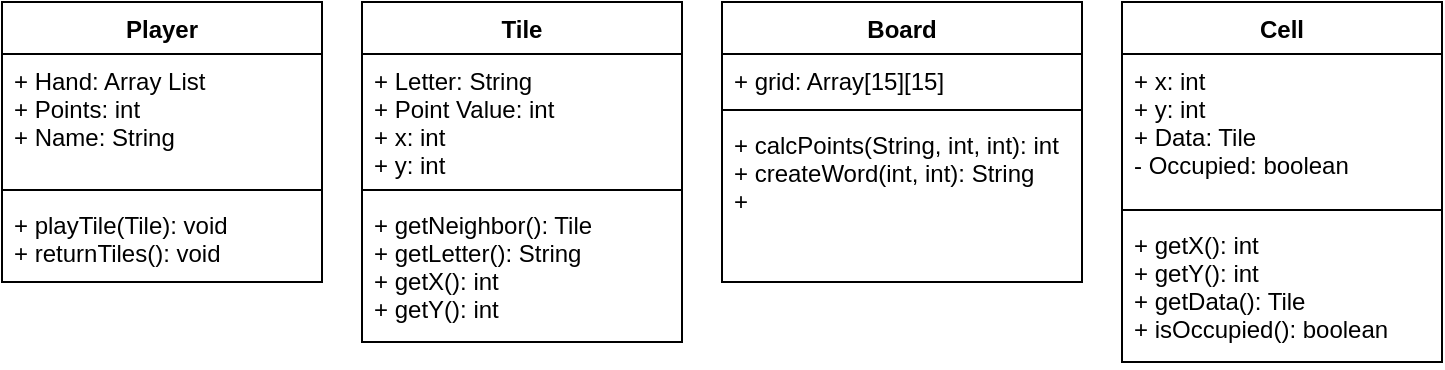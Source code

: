 <mxfile version="14.0.1" type="device"><diagram name="Page-1" id="c4acf3e9-155e-7222-9cf6-157b1a14988f"><mxGraphModel dx="1006" dy="685" grid="1" gridSize="10" guides="1" tooltips="1" connect="1" arrows="1" fold="1" page="1" pageScale="1" pageWidth="850" pageHeight="1100" background="#ffffff" math="0" shadow="0"><root><mxCell id="0"/><mxCell id="1" parent="0"/><mxCell id="rQnNsVCBE6B9wmveocbb-1" value="Player" style="swimlane;fontStyle=1;align=center;verticalAlign=top;childLayout=stackLayout;horizontal=1;startSize=26;horizontalStack=0;resizeParent=1;resizeParentMax=0;resizeLast=0;collapsible=1;marginBottom=0;" vertex="1" parent="1"><mxGeometry x="70" y="30" width="160" height="140" as="geometry"/></mxCell><mxCell id="rQnNsVCBE6B9wmveocbb-2" value="+ Hand: Array List&#10;+ Points: int&#10;+ Name: String" style="text;strokeColor=none;fillColor=none;align=left;verticalAlign=top;spacingLeft=4;spacingRight=4;overflow=hidden;rotatable=0;points=[[0,0.5],[1,0.5]];portConstraint=eastwest;" vertex="1" parent="rQnNsVCBE6B9wmveocbb-1"><mxGeometry y="26" width="160" height="64" as="geometry"/></mxCell><mxCell id="rQnNsVCBE6B9wmveocbb-3" value="" style="line;strokeWidth=1;fillColor=none;align=left;verticalAlign=middle;spacingTop=-1;spacingLeft=3;spacingRight=3;rotatable=0;labelPosition=right;points=[];portConstraint=eastwest;" vertex="1" parent="rQnNsVCBE6B9wmveocbb-1"><mxGeometry y="90" width="160" height="8" as="geometry"/></mxCell><mxCell id="rQnNsVCBE6B9wmveocbb-4" value="+ playTile(Tile): void&#10;+ returnTiles(): void&#10;" style="text;strokeColor=none;fillColor=none;align=left;verticalAlign=top;spacingLeft=4;spacingRight=4;overflow=hidden;rotatable=0;points=[[0,0.5],[1,0.5]];portConstraint=eastwest;" vertex="1" parent="rQnNsVCBE6B9wmveocbb-1"><mxGeometry y="98" width="160" height="42" as="geometry"/></mxCell><mxCell id="rQnNsVCBE6B9wmveocbb-5" value="Tile" style="swimlane;fontStyle=1;align=center;verticalAlign=top;childLayout=stackLayout;horizontal=1;startSize=26;horizontalStack=0;resizeParent=1;resizeParentMax=0;resizeLast=0;collapsible=1;marginBottom=0;" vertex="1" parent="1"><mxGeometry x="250" y="30" width="160" height="170" as="geometry"/></mxCell><mxCell id="rQnNsVCBE6B9wmveocbb-6" value="+ Letter: String&#10;+ Point Value: int&#10;+ x: int&#10;+ y: int" style="text;strokeColor=none;fillColor=none;align=left;verticalAlign=top;spacingLeft=4;spacingRight=4;overflow=hidden;rotatable=0;points=[[0,0.5],[1,0.5]];portConstraint=eastwest;" vertex="1" parent="rQnNsVCBE6B9wmveocbb-5"><mxGeometry y="26" width="160" height="64" as="geometry"/></mxCell><mxCell id="rQnNsVCBE6B9wmveocbb-7" value="" style="line;strokeWidth=1;fillColor=none;align=left;verticalAlign=middle;spacingTop=-1;spacingLeft=3;spacingRight=3;rotatable=0;labelPosition=right;points=[];portConstraint=eastwest;" vertex="1" parent="rQnNsVCBE6B9wmveocbb-5"><mxGeometry y="90" width="160" height="8" as="geometry"/></mxCell><mxCell id="rQnNsVCBE6B9wmveocbb-8" value="+ getNeighbor(): Tile&#10;+ getLetter(): String&#10;+ getX(): int&#10;+ getY(): int&#10;" style="text;strokeColor=none;fillColor=none;align=left;verticalAlign=top;spacingLeft=4;spacingRight=4;overflow=hidden;rotatable=0;points=[[0,0.5],[1,0.5]];portConstraint=eastwest;" vertex="1" parent="rQnNsVCBE6B9wmveocbb-5"><mxGeometry y="98" width="160" height="72" as="geometry"/></mxCell><mxCell id="rQnNsVCBE6B9wmveocbb-9" value="Board" style="swimlane;fontStyle=1;align=center;verticalAlign=top;childLayout=stackLayout;horizontal=1;startSize=26;horizontalStack=0;resizeParent=1;resizeParentMax=0;resizeLast=0;collapsible=1;marginBottom=0;" vertex="1" parent="1"><mxGeometry x="430" y="30" width="180" height="140" as="geometry"/></mxCell><mxCell id="rQnNsVCBE6B9wmveocbb-10" value="+ grid: Array[15][15]" style="text;strokeColor=none;fillColor=none;align=left;verticalAlign=top;spacingLeft=4;spacingRight=4;overflow=hidden;rotatable=0;points=[[0,0.5],[1,0.5]];portConstraint=eastwest;" vertex="1" parent="rQnNsVCBE6B9wmveocbb-9"><mxGeometry y="26" width="180" height="24" as="geometry"/></mxCell><mxCell id="rQnNsVCBE6B9wmveocbb-11" value="" style="line;strokeWidth=1;fillColor=none;align=left;verticalAlign=middle;spacingTop=-1;spacingLeft=3;spacingRight=3;rotatable=0;labelPosition=right;points=[];portConstraint=eastwest;" vertex="1" parent="rQnNsVCBE6B9wmveocbb-9"><mxGeometry y="50" width="180" height="8" as="geometry"/></mxCell><mxCell id="rQnNsVCBE6B9wmveocbb-12" value="+ calcPoints(String, int, int): int&#10;+ createWord(int, int): String&#10;+ " style="text;strokeColor=none;fillColor=none;align=left;verticalAlign=top;spacingLeft=4;spacingRight=4;overflow=hidden;rotatable=0;points=[[0,0.5],[1,0.5]];portConstraint=eastwest;" vertex="1" parent="rQnNsVCBE6B9wmveocbb-9"><mxGeometry y="58" width="180" height="82" as="geometry"/></mxCell><mxCell id="rQnNsVCBE6B9wmveocbb-13" value="Cell" style="swimlane;fontStyle=1;align=center;verticalAlign=top;childLayout=stackLayout;horizontal=1;startSize=26;horizontalStack=0;resizeParent=1;resizeParentMax=0;resizeLast=0;collapsible=1;marginBottom=0;" vertex="1" parent="1"><mxGeometry x="630" y="30" width="160" height="180" as="geometry"/></mxCell><mxCell id="rQnNsVCBE6B9wmveocbb-14" value="+ x: int&#10;+ y: int&#10;+ Data: Tile&#10;- Occupied: boolean&#10;" style="text;strokeColor=none;fillColor=none;align=left;verticalAlign=top;spacingLeft=4;spacingRight=4;overflow=hidden;rotatable=0;points=[[0,0.5],[1,0.5]];portConstraint=eastwest;" vertex="1" parent="rQnNsVCBE6B9wmveocbb-13"><mxGeometry y="26" width="160" height="74" as="geometry"/></mxCell><mxCell id="rQnNsVCBE6B9wmveocbb-15" value="" style="line;strokeWidth=1;fillColor=none;align=left;verticalAlign=middle;spacingTop=-1;spacingLeft=3;spacingRight=3;rotatable=0;labelPosition=right;points=[];portConstraint=eastwest;" vertex="1" parent="rQnNsVCBE6B9wmveocbb-13"><mxGeometry y="100" width="160" height="8" as="geometry"/></mxCell><mxCell id="rQnNsVCBE6B9wmveocbb-16" value="+ getX(): int&#10;+ getY(): int&#10;+ getData(): Tile&#10;+ isOccupied(): boolean" style="text;strokeColor=none;fillColor=none;align=left;verticalAlign=top;spacingLeft=4;spacingRight=4;overflow=hidden;rotatable=0;points=[[0,0.5],[1,0.5]];portConstraint=eastwest;" vertex="1" parent="rQnNsVCBE6B9wmveocbb-13"><mxGeometry y="108" width="160" height="72" as="geometry"/></mxCell></root></mxGraphModel></diagram></mxfile>